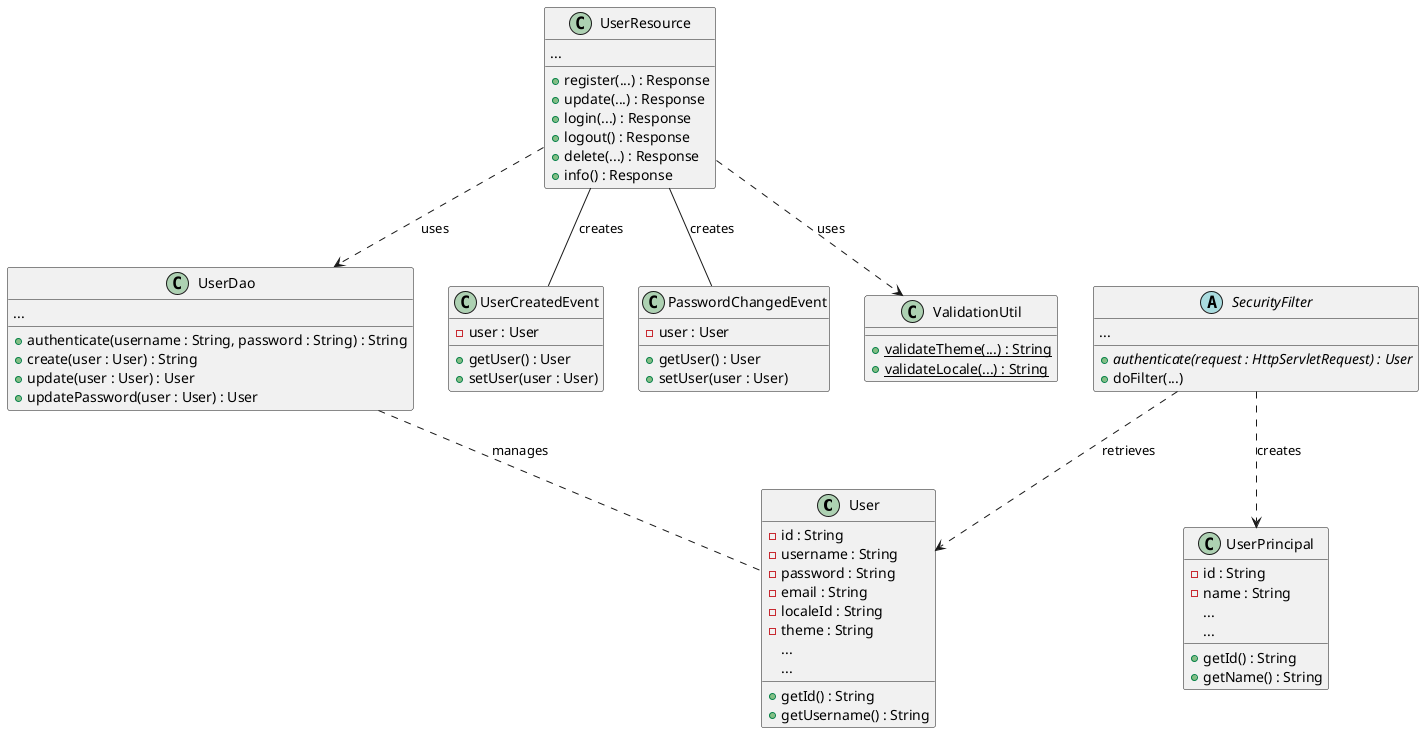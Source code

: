 @startuml
class User {
    - id : String
    - username : String
    - password : String
    - email : String
    - localeId : String
    - theme : String
    ...
    + getId() : String
    + getUsername() : String
    ...
}

class UserDao {
    + authenticate(username : String, password : String) : String
    + create(user : User) : String
    + update(user : User) : User
    + updatePassword(user : User) : User
    ...
}

class UserResource {
    + register(...) : Response
    + update(...) : Response
    + login(...) : Response
    + logout() : Response
    + delete(...) : Response
    + info() : Response
    ...
}

class UserCreatedEvent {
    - user : User
    + getUser() : User
    + setUser(user : User)
}

class PasswordChangedEvent {
    - user : User
    + getUser() : User
    + setUser(user : User)
}


class UserPrincipal {
    - id : String
    - name : String
    ...
    + getId() : String
    + getName() : String
    ...
}

abstract class SecurityFilter {
    + {abstract} authenticate(request : HttpServletRequest) : User
    + doFilter(...)
    ...
}

class ValidationUtil {
    + {static} validateTheme(...) : String
    + {static} validateLocale(...) : String
}

UserResource ..> UserDao : uses
UserResource ..> ValidationUtil : uses
UserResource -- UserCreatedEvent : creates
UserResource -- PasswordChangedEvent : creates
SecurityFilter ..> UserPrincipal : creates
SecurityFilter ..> User : retrieves
UserDao .. User : manages


@enduml
